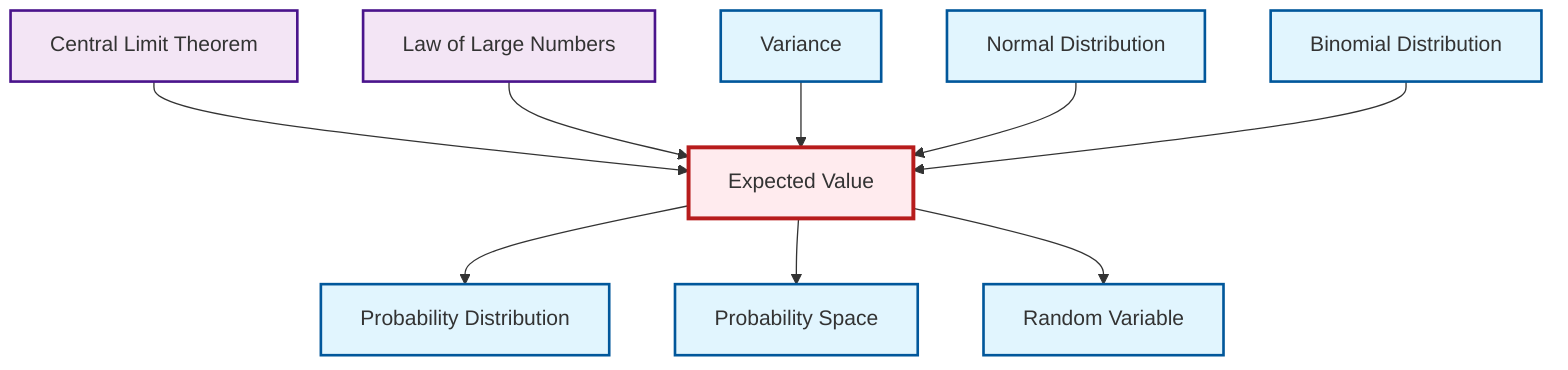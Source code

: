 graph TD
    classDef definition fill:#e1f5fe,stroke:#01579b,stroke-width:2px
    classDef theorem fill:#f3e5f5,stroke:#4a148c,stroke-width:2px
    classDef axiom fill:#fff3e0,stroke:#e65100,stroke-width:2px
    classDef example fill:#e8f5e9,stroke:#1b5e20,stroke-width:2px
    classDef current fill:#ffebee,stroke:#b71c1c,stroke-width:3px
    def-normal-distribution["Normal Distribution"]:::definition
    def-random-variable["Random Variable"]:::definition
    def-probability-space["Probability Space"]:::definition
    def-binomial-distribution["Binomial Distribution"]:::definition
    thm-central-limit["Central Limit Theorem"]:::theorem
    def-probability-distribution["Probability Distribution"]:::definition
    def-expectation["Expected Value"]:::definition
    thm-law-of-large-numbers["Law of Large Numbers"]:::theorem
    def-variance["Variance"]:::definition
    def-expectation --> def-probability-distribution
    def-expectation --> def-probability-space
    thm-central-limit --> def-expectation
    thm-law-of-large-numbers --> def-expectation
    def-variance --> def-expectation
    def-normal-distribution --> def-expectation
    def-binomial-distribution --> def-expectation
    def-expectation --> def-random-variable
    class def-expectation current
